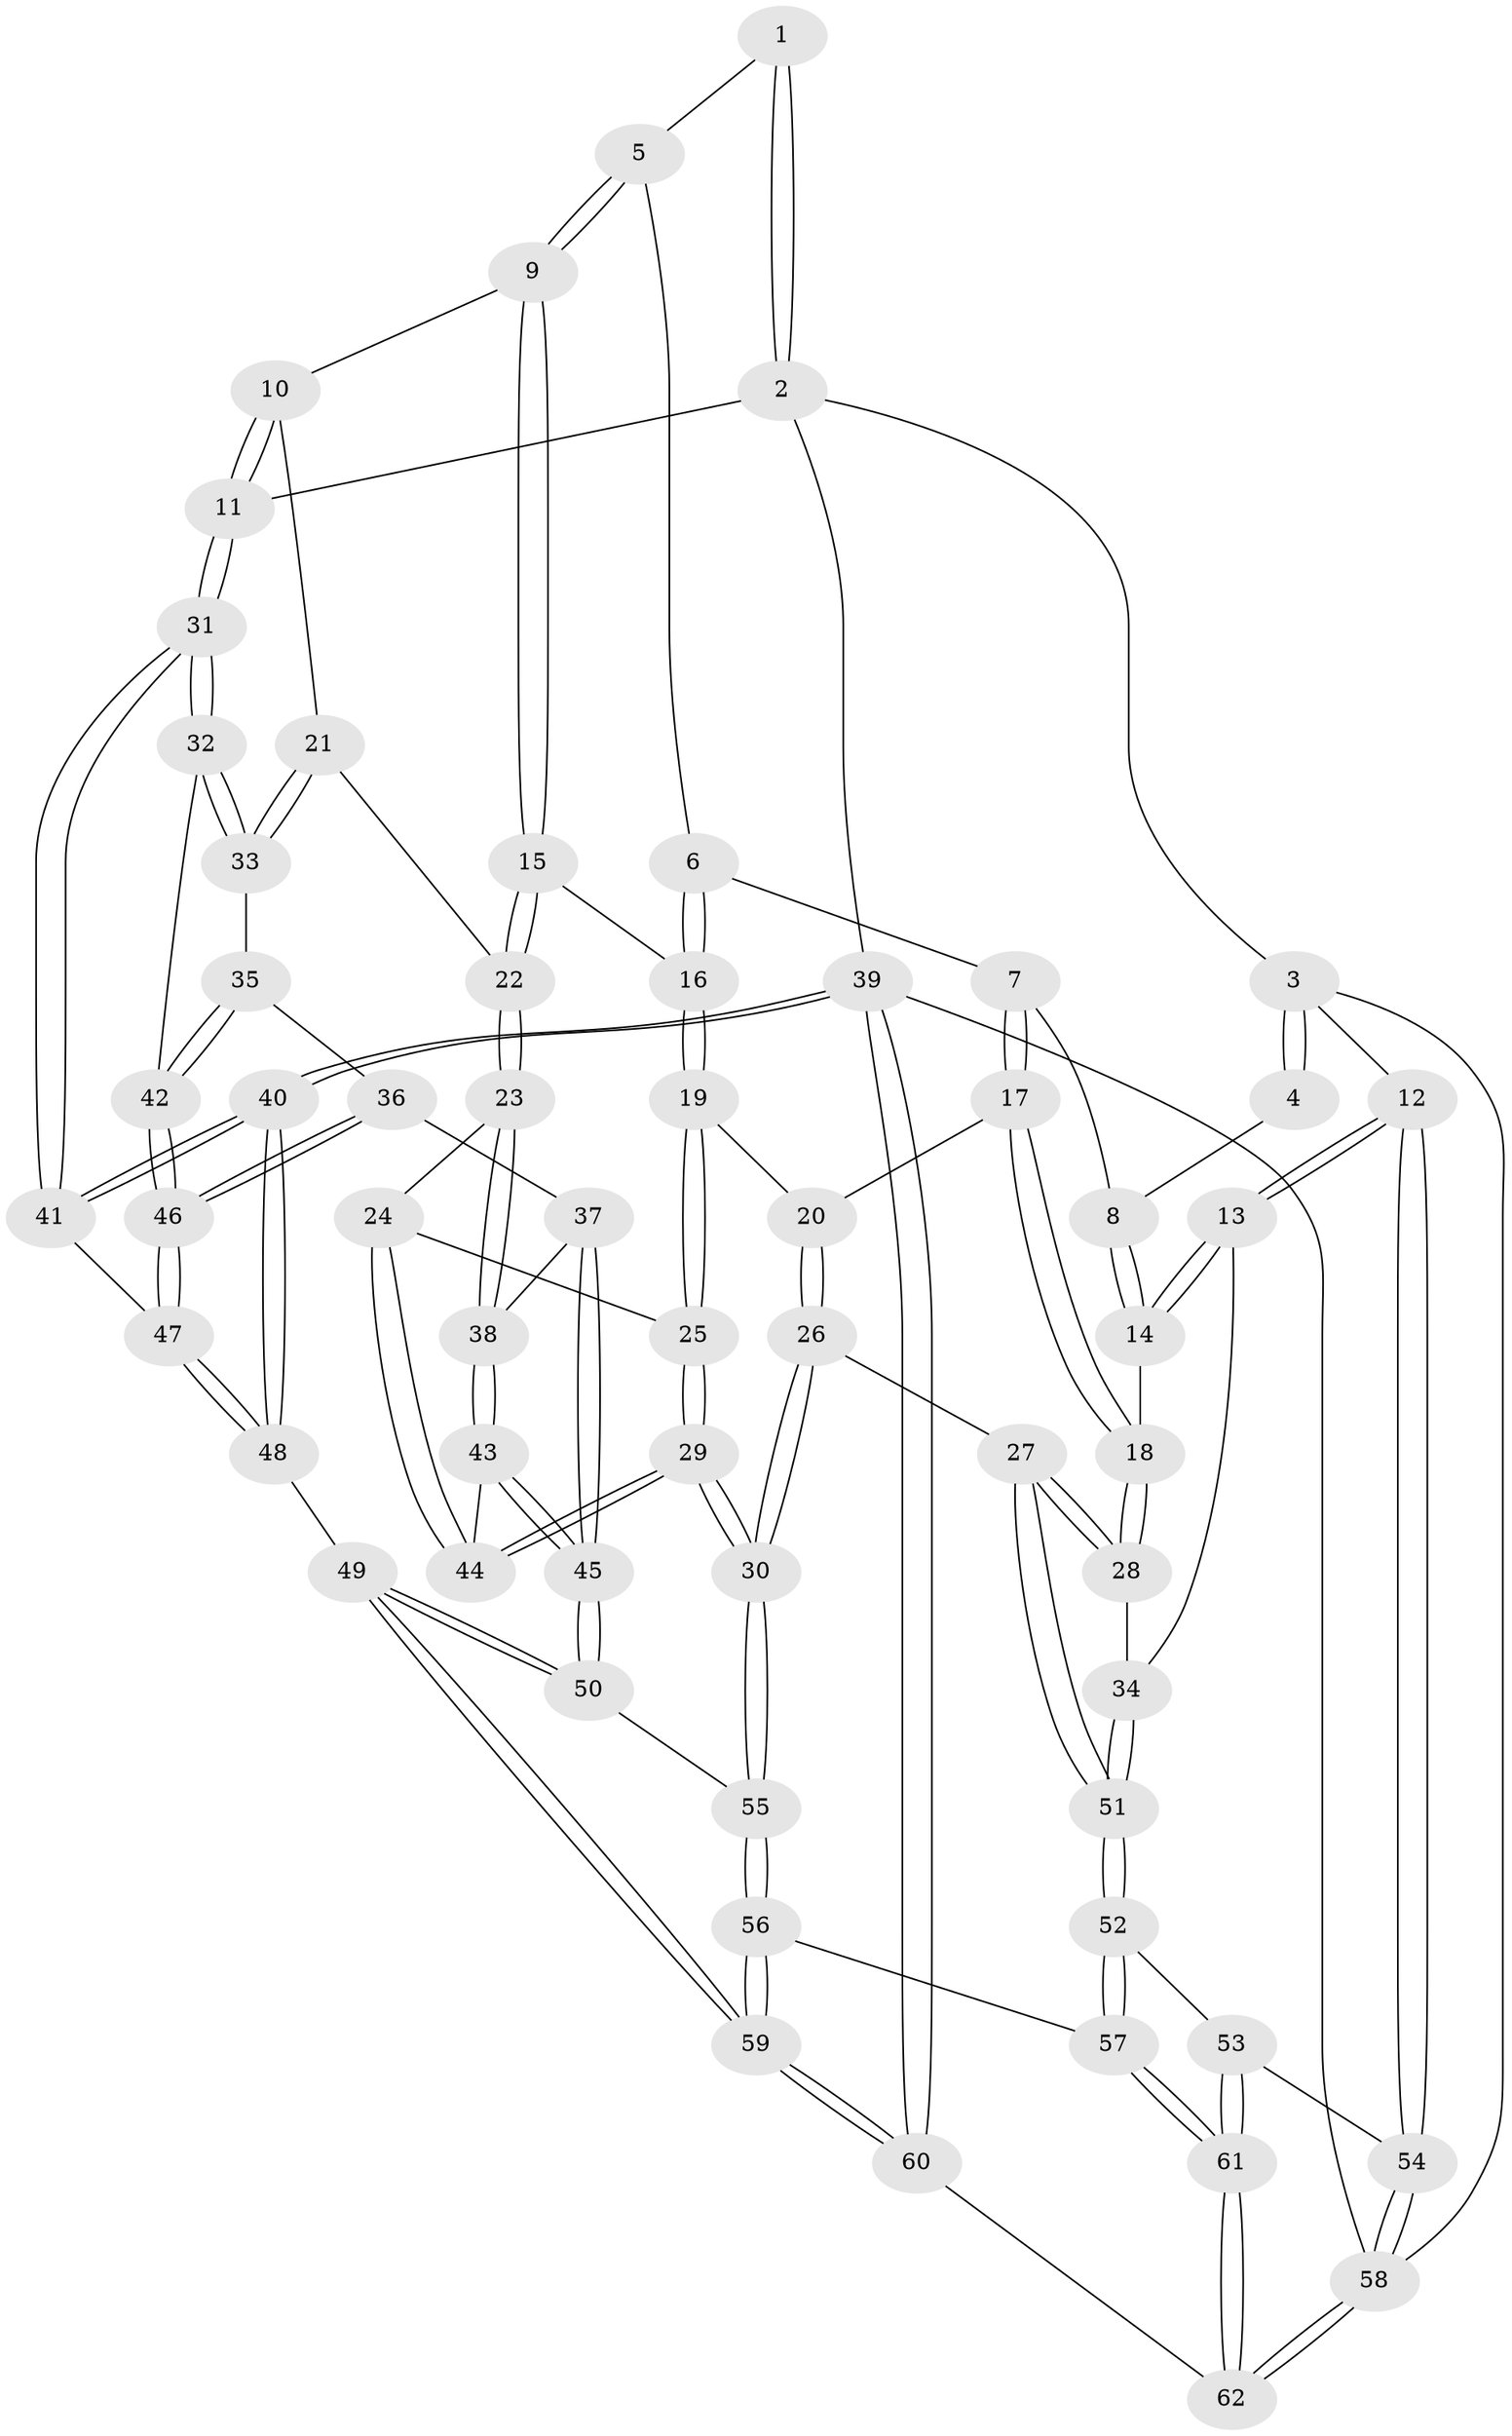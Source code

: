 // Generated by graph-tools (version 1.1) at 2025/50/03/09/25 03:50:59]
// undirected, 62 vertices, 152 edges
graph export_dot {
graph [start="1"]
  node [color=gray90,style=filled];
  1 [pos="+0.5391199547338096+0"];
  2 [pos="+1+0"];
  3 [pos="+0+0"];
  4 [pos="+0.26842264079517486+0"];
  5 [pos="+0.543867120878005+0"];
  6 [pos="+0.42599678616039355+0.1976236267339345"];
  7 [pos="+0.3933452025780805+0.21226583185539719"];
  8 [pos="+0.23935495000665902+0.10971400796045098"];
  9 [pos="+0.6264950730369102+0.1710079114357039"];
  10 [pos="+0.8376769278234417+0.15218315311346756"];
  11 [pos="+1+0"];
  12 [pos="+0+0.25546456224241276"];
  13 [pos="+0+0.2850773223490336"];
  14 [pos="+0.21021484872302285+0.16636354832501463"];
  15 [pos="+0.6194991452550519+0.24548617051600044"];
  16 [pos="+0.5323971948901112+0.2792054830957526"];
  17 [pos="+0.36646205416442534+0.30353699592878963"];
  18 [pos="+0.27919710212298915+0.3417844323051213"];
  19 [pos="+0.4957740043175696+0.32334619127905384"];
  20 [pos="+0.4139895550251922+0.32360769937256495"];
  21 [pos="+0.7590897186622098+0.32898619917076805"];
  22 [pos="+0.6899058204759249+0.33440543173097215"];
  23 [pos="+0.6719376405172846+0.3850793149753349"];
  24 [pos="+0.6492206455111259+0.40217516308482887"];
  25 [pos="+0.5117268796301431+0.4595355103161652"];
  26 [pos="+0.4206346537637115+0.52155183032258"];
  27 [pos="+0.3197341510827752+0.47077656382515426"];
  28 [pos="+0.269482494945867+0.36533846030221917"];
  29 [pos="+0.46372074680467734+0.5367172482902367"];
  30 [pos="+0.45236853923649833+0.545334734855"];
  31 [pos="+1+0.3403851634566239"];
  32 [pos="+1+0.35162050591036925"];
  33 [pos="+0.8572900533784754+0.37214550309990946"];
  34 [pos="+0.09142022412752088+0.40097365456023615"];
  35 [pos="+0.8364956444843447+0.4177689538356045"];
  36 [pos="+0.7841664083651415+0.47824001934769644"];
  37 [pos="+0.7506096403844297+0.477433494182254"];
  38 [pos="+0.6847284088122663+0.41038803362977805"];
  39 [pos="+1+1"];
  40 [pos="+1+1"];
  41 [pos="+1+0.4708185961665514"];
  42 [pos="+0.8492435415651832+0.5277196047314417"];
  43 [pos="+0.6870379101091663+0.5742925009883943"];
  44 [pos="+0.6282840854808777+0.545448685758631"];
  45 [pos="+0.7050128756140637+0.5921745019785004"];
  46 [pos="+0.8257385922432923+0.5666952605154788"];
  47 [pos="+0.8130176952728368+0.6710815307413353"];
  48 [pos="+0.8007873727357715+0.6862964591670002"];
  49 [pos="+0.7676075191316102+0.6908484765084529"];
  50 [pos="+0.7443177596076158+0.66594199332581"];
  51 [pos="+0.12800562712413946+0.6197026479438587"];
  52 [pos="+0.12271989924432151+0.6396705298240163"];
  53 [pos="+0+0.7141602458667765"];
  54 [pos="+0+0.7795528659025616"];
  55 [pos="+0.4481736712167285+0.611058727742433"];
  56 [pos="+0.39999639626396405+0.7597992753917813"];
  57 [pos="+0.3795624805035787+0.7716096064932476"];
  58 [pos="+0+1"];
  59 [pos="+0.6419704766302811+0.843283176432066"];
  60 [pos="+0.7121017458925931+1"];
  61 [pos="+0.29706838223540627+0.9774427063216092"];
  62 [pos="+0.2706040282839902+1"];
  1 -- 2;
  1 -- 2;
  1 -- 5;
  2 -- 3;
  2 -- 11;
  2 -- 39;
  3 -- 4;
  3 -- 4;
  3 -- 12;
  3 -- 58;
  4 -- 8;
  5 -- 6;
  5 -- 9;
  5 -- 9;
  6 -- 7;
  6 -- 16;
  6 -- 16;
  7 -- 8;
  7 -- 17;
  7 -- 17;
  8 -- 14;
  8 -- 14;
  9 -- 10;
  9 -- 15;
  9 -- 15;
  10 -- 11;
  10 -- 11;
  10 -- 21;
  11 -- 31;
  11 -- 31;
  12 -- 13;
  12 -- 13;
  12 -- 54;
  12 -- 54;
  13 -- 14;
  13 -- 14;
  13 -- 34;
  14 -- 18;
  15 -- 16;
  15 -- 22;
  15 -- 22;
  16 -- 19;
  16 -- 19;
  17 -- 18;
  17 -- 18;
  17 -- 20;
  18 -- 28;
  18 -- 28;
  19 -- 20;
  19 -- 25;
  19 -- 25;
  20 -- 26;
  20 -- 26;
  21 -- 22;
  21 -- 33;
  21 -- 33;
  22 -- 23;
  22 -- 23;
  23 -- 24;
  23 -- 38;
  23 -- 38;
  24 -- 25;
  24 -- 44;
  24 -- 44;
  25 -- 29;
  25 -- 29;
  26 -- 27;
  26 -- 30;
  26 -- 30;
  27 -- 28;
  27 -- 28;
  27 -- 51;
  27 -- 51;
  28 -- 34;
  29 -- 30;
  29 -- 30;
  29 -- 44;
  29 -- 44;
  30 -- 55;
  30 -- 55;
  31 -- 32;
  31 -- 32;
  31 -- 41;
  31 -- 41;
  32 -- 33;
  32 -- 33;
  32 -- 42;
  33 -- 35;
  34 -- 51;
  34 -- 51;
  35 -- 36;
  35 -- 42;
  35 -- 42;
  36 -- 37;
  36 -- 46;
  36 -- 46;
  37 -- 38;
  37 -- 45;
  37 -- 45;
  38 -- 43;
  38 -- 43;
  39 -- 40;
  39 -- 40;
  39 -- 60;
  39 -- 60;
  39 -- 58;
  40 -- 41;
  40 -- 41;
  40 -- 48;
  40 -- 48;
  41 -- 47;
  42 -- 46;
  42 -- 46;
  43 -- 44;
  43 -- 45;
  43 -- 45;
  45 -- 50;
  45 -- 50;
  46 -- 47;
  46 -- 47;
  47 -- 48;
  47 -- 48;
  48 -- 49;
  49 -- 50;
  49 -- 50;
  49 -- 59;
  49 -- 59;
  50 -- 55;
  51 -- 52;
  51 -- 52;
  52 -- 53;
  52 -- 57;
  52 -- 57;
  53 -- 54;
  53 -- 61;
  53 -- 61;
  54 -- 58;
  54 -- 58;
  55 -- 56;
  55 -- 56;
  56 -- 57;
  56 -- 59;
  56 -- 59;
  57 -- 61;
  57 -- 61;
  58 -- 62;
  58 -- 62;
  59 -- 60;
  59 -- 60;
  60 -- 62;
  61 -- 62;
  61 -- 62;
}
